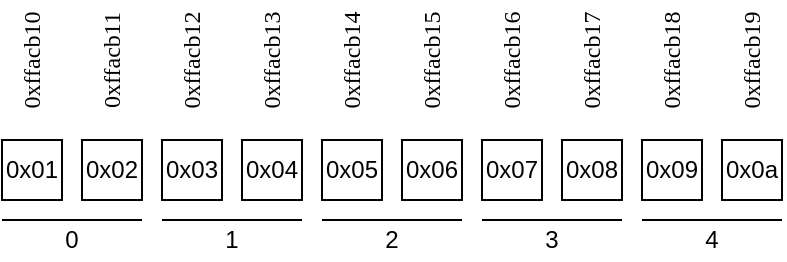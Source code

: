 <mxfile version="22.1.16" type="device">
  <diagram name="Page-1" id="8CVPvKOG5eJQyPqVQ8sF">
    <mxGraphModel dx="915" dy="503" grid="1" gridSize="10" guides="1" tooltips="1" connect="1" arrows="1" fold="1" page="1" pageScale="1" pageWidth="600" pageHeight="140" math="0" shadow="0">
      <root>
        <mxCell id="0" />
        <mxCell id="1" parent="0" />
        <mxCell id="BwxQA0fLe51tiPNvm457-1" value="0x01" style="rounded=0;whiteSpace=wrap;html=1;" parent="1" vertex="1">
          <mxGeometry x="95" y="355" width="30" height="30" as="geometry" />
        </mxCell>
        <mxCell id="BwxQA0fLe51tiPNvm457-2" value="0x02" style="rounded=0;whiteSpace=wrap;html=1;" parent="1" vertex="1">
          <mxGeometry x="135" y="355" width="30" height="30" as="geometry" />
        </mxCell>
        <mxCell id="BwxQA0fLe51tiPNvm457-3" value="0x03" style="rounded=0;whiteSpace=wrap;html=1;" parent="1" vertex="1">
          <mxGeometry x="175" y="355" width="30" height="30" as="geometry" />
        </mxCell>
        <mxCell id="BwxQA0fLe51tiPNvm457-4" value="0x04" style="rounded=0;whiteSpace=wrap;html=1;" parent="1" vertex="1">
          <mxGeometry x="215" y="355" width="30" height="30" as="geometry" />
        </mxCell>
        <mxCell id="BwxQA0fLe51tiPNvm457-5" value="0x05" style="rounded=0;whiteSpace=wrap;html=1;" parent="1" vertex="1">
          <mxGeometry x="255" y="355" width="30" height="30" as="geometry" />
        </mxCell>
        <mxCell id="BwxQA0fLe51tiPNvm457-6" value="0x06" style="rounded=0;whiteSpace=wrap;html=1;" parent="1" vertex="1">
          <mxGeometry x="295" y="355" width="30" height="30" as="geometry" />
        </mxCell>
        <mxCell id="BwxQA0fLe51tiPNvm457-7" value="0x07" style="rounded=0;whiteSpace=wrap;html=1;" parent="1" vertex="1">
          <mxGeometry x="335" y="355" width="30" height="30" as="geometry" />
        </mxCell>
        <mxCell id="BwxQA0fLe51tiPNvm457-8" value="0x08" style="rounded=0;whiteSpace=wrap;html=1;" parent="1" vertex="1">
          <mxGeometry x="375" y="355" width="30" height="30" as="geometry" />
        </mxCell>
        <mxCell id="BwxQA0fLe51tiPNvm457-9" value="0x09" style="rounded=0;whiteSpace=wrap;html=1;" parent="1" vertex="1">
          <mxGeometry x="415" y="355" width="30" height="30" as="geometry" />
        </mxCell>
        <mxCell id="BwxQA0fLe51tiPNvm457-10" value="0x0a" style="rounded=0;whiteSpace=wrap;html=1;" parent="1" vertex="1">
          <mxGeometry x="455" y="355" width="30" height="30" as="geometry" />
        </mxCell>
        <mxCell id="BwxQA0fLe51tiPNvm457-11" value="" style="endArrow=none;html=1;rounded=0;" parent="1" edge="1">
          <mxGeometry width="50" height="50" relative="1" as="geometry">
            <mxPoint x="95" y="395" as="sourcePoint" />
            <mxPoint x="165" y="395" as="targetPoint" />
          </mxGeometry>
        </mxCell>
        <mxCell id="BwxQA0fLe51tiPNvm457-12" value="" style="endArrow=none;html=1;rounded=0;" parent="1" edge="1">
          <mxGeometry width="50" height="50" relative="1" as="geometry">
            <mxPoint x="175" y="395" as="sourcePoint" />
            <mxPoint x="245" y="395" as="targetPoint" />
          </mxGeometry>
        </mxCell>
        <mxCell id="BwxQA0fLe51tiPNvm457-13" value="" style="endArrow=none;html=1;rounded=0;" parent="1" edge="1">
          <mxGeometry width="50" height="50" relative="1" as="geometry">
            <mxPoint x="255" y="395" as="sourcePoint" />
            <mxPoint x="325" y="395" as="targetPoint" />
          </mxGeometry>
        </mxCell>
        <mxCell id="BwxQA0fLe51tiPNvm457-14" value="" style="endArrow=none;html=1;rounded=0;" parent="1" edge="1">
          <mxGeometry width="50" height="50" relative="1" as="geometry">
            <mxPoint x="335" y="395" as="sourcePoint" />
            <mxPoint x="405" y="395" as="targetPoint" />
          </mxGeometry>
        </mxCell>
        <mxCell id="BwxQA0fLe51tiPNvm457-15" value="" style="endArrow=none;html=1;rounded=0;" parent="1" edge="1">
          <mxGeometry width="50" height="50" relative="1" as="geometry">
            <mxPoint x="415" y="395" as="sourcePoint" />
            <mxPoint x="485" y="395" as="targetPoint" />
          </mxGeometry>
        </mxCell>
        <mxCell id="BwxQA0fLe51tiPNvm457-16" value="0" style="text;strokeColor=none;align=center;fillColor=none;html=1;verticalAlign=middle;whiteSpace=wrap;rounded=0;" parent="1" vertex="1">
          <mxGeometry x="105" y="395" width="50" height="20" as="geometry" />
        </mxCell>
        <mxCell id="BwxQA0fLe51tiPNvm457-17" value="1" style="text;strokeColor=none;align=center;fillColor=none;html=1;verticalAlign=middle;whiteSpace=wrap;rounded=0;" parent="1" vertex="1">
          <mxGeometry x="185" y="395" width="50" height="20" as="geometry" />
        </mxCell>
        <mxCell id="BwxQA0fLe51tiPNvm457-18" value="2" style="text;strokeColor=none;align=center;fillColor=none;html=1;verticalAlign=middle;whiteSpace=wrap;rounded=0;" parent="1" vertex="1">
          <mxGeometry x="265" y="395" width="50" height="20" as="geometry" />
        </mxCell>
        <mxCell id="BwxQA0fLe51tiPNvm457-19" value="3" style="text;strokeColor=none;align=center;fillColor=none;html=1;verticalAlign=middle;whiteSpace=wrap;rounded=0;" parent="1" vertex="1">
          <mxGeometry x="345" y="395" width="50" height="20" as="geometry" />
        </mxCell>
        <mxCell id="BwxQA0fLe51tiPNvm457-20" value="4" style="text;strokeColor=none;align=center;fillColor=none;html=1;verticalAlign=middle;whiteSpace=wrap;rounded=0;" parent="1" vertex="1">
          <mxGeometry x="425" y="395" width="50" height="20" as="geometry" />
        </mxCell>
        <mxCell id="BwxQA0fLe51tiPNvm457-23" value="0xffacb10" style="text;strokeColor=none;align=center;fillColor=none;html=1;verticalAlign=middle;whiteSpace=wrap;rounded=0;rotation=-90;fontFamily=Lucida Console;" parent="1" vertex="1">
          <mxGeometry x="80" y="300" width="60" height="30" as="geometry" />
        </mxCell>
        <mxCell id="BwxQA0fLe51tiPNvm457-24" value="0xffacb11" style="text;strokeColor=none;align=center;fillColor=none;html=1;verticalAlign=middle;whiteSpace=wrap;rounded=0;rotation=-90;fontFamily=Lucida Console;" parent="1" vertex="1">
          <mxGeometry x="120" y="300" width="60" height="30" as="geometry" />
        </mxCell>
        <mxCell id="BwxQA0fLe51tiPNvm457-25" value="0xffacb12" style="text;strokeColor=none;align=center;fillColor=none;html=1;verticalAlign=middle;whiteSpace=wrap;rounded=0;rotation=-90;fontFamily=Lucida Console;" parent="1" vertex="1">
          <mxGeometry x="160" y="300" width="60" height="30" as="geometry" />
        </mxCell>
        <mxCell id="BwxQA0fLe51tiPNvm457-26" value="0xffacb13" style="text;strokeColor=none;align=center;fillColor=none;html=1;verticalAlign=middle;whiteSpace=wrap;rounded=0;rotation=-90;fontFamily=Lucida Console;" parent="1" vertex="1">
          <mxGeometry x="200" y="300" width="60" height="30" as="geometry" />
        </mxCell>
        <mxCell id="BwxQA0fLe51tiPNvm457-27" value="0xffacb14" style="text;strokeColor=none;align=center;fillColor=none;html=1;verticalAlign=middle;whiteSpace=wrap;rounded=0;rotation=-90;fontFamily=Lucida Console;" parent="1" vertex="1">
          <mxGeometry x="240" y="300" width="60" height="30" as="geometry" />
        </mxCell>
        <mxCell id="BwxQA0fLe51tiPNvm457-28" value="0xffacb15" style="text;strokeColor=none;align=center;fillColor=none;html=1;verticalAlign=middle;whiteSpace=wrap;rounded=0;rotation=-90;fontFamily=Lucida Console;" parent="1" vertex="1">
          <mxGeometry x="280" y="300" width="60" height="30" as="geometry" />
        </mxCell>
        <mxCell id="BwxQA0fLe51tiPNvm457-29" value="0xffacb16" style="text;strokeColor=none;align=center;fillColor=none;html=1;verticalAlign=middle;whiteSpace=wrap;rounded=0;rotation=-90;fontFamily=Lucida Console;" parent="1" vertex="1">
          <mxGeometry x="320" y="300" width="60" height="30" as="geometry" />
        </mxCell>
        <mxCell id="BwxQA0fLe51tiPNvm457-30" value="0xffacb17" style="text;strokeColor=none;align=center;fillColor=none;html=1;verticalAlign=middle;whiteSpace=wrap;rounded=0;rotation=-90;fontFamily=Lucida Console;" parent="1" vertex="1">
          <mxGeometry x="360" y="300" width="60" height="30" as="geometry" />
        </mxCell>
        <mxCell id="BwxQA0fLe51tiPNvm457-31" value="0xffacb18" style="text;strokeColor=none;align=center;fillColor=none;html=1;verticalAlign=middle;whiteSpace=wrap;rounded=0;rotation=-90;fontFamily=Lucida Console;" parent="1" vertex="1">
          <mxGeometry x="400" y="300" width="60" height="30" as="geometry" />
        </mxCell>
        <mxCell id="BwxQA0fLe51tiPNvm457-32" value="0xffacb19" style="text;strokeColor=none;align=center;fillColor=none;html=1;verticalAlign=middle;whiteSpace=wrap;rounded=0;rotation=-90;fontFamily=Lucida Console;" parent="1" vertex="1">
          <mxGeometry x="440" y="300" width="60" height="30" as="geometry" />
        </mxCell>
      </root>
    </mxGraphModel>
  </diagram>
</mxfile>
